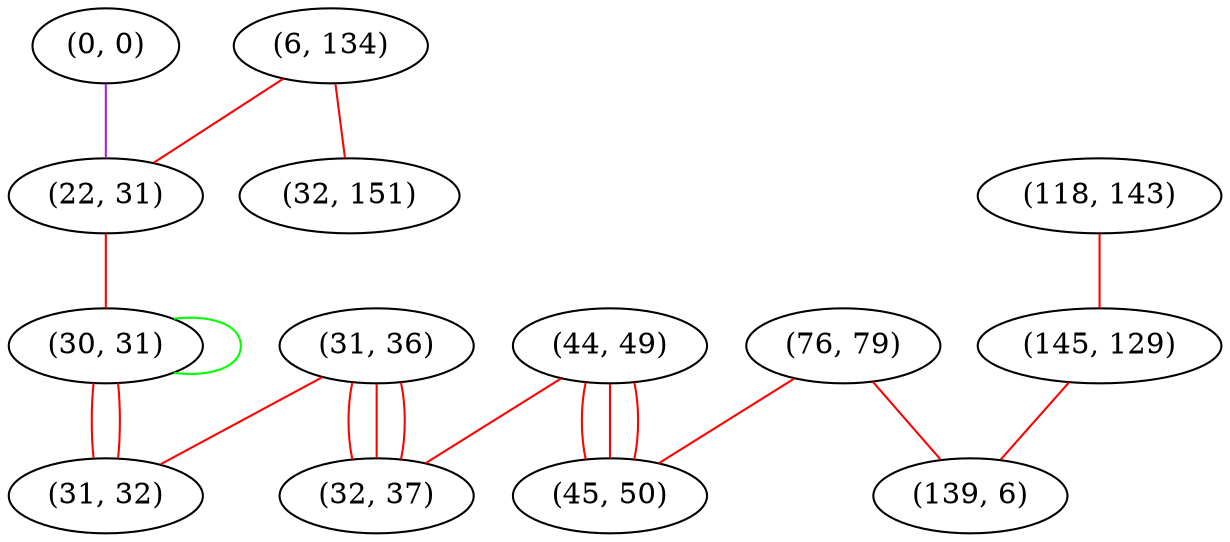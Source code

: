 graph "" {
"(76, 79)";
"(0, 0)";
"(6, 134)";
"(31, 36)";
"(22, 31)";
"(44, 49)";
"(118, 143)";
"(145, 129)";
"(30, 31)";
"(45, 50)";
"(32, 37)";
"(139, 6)";
"(31, 32)";
"(32, 151)";
"(76, 79)" -- "(45, 50)"  [color=red, key=0, weight=1];
"(76, 79)" -- "(139, 6)"  [color=red, key=0, weight=1];
"(0, 0)" -- "(22, 31)"  [color=purple, key=0, weight=4];
"(6, 134)" -- "(22, 31)"  [color=red, key=0, weight=1];
"(6, 134)" -- "(32, 151)"  [color=red, key=0, weight=1];
"(31, 36)" -- "(32, 37)"  [color=red, key=0, weight=1];
"(31, 36)" -- "(32, 37)"  [color=red, key=1, weight=1];
"(31, 36)" -- "(32, 37)"  [color=red, key=2, weight=1];
"(31, 36)" -- "(31, 32)"  [color=red, key=0, weight=1];
"(22, 31)" -- "(30, 31)"  [color=red, key=0, weight=1];
"(44, 49)" -- "(45, 50)"  [color=red, key=0, weight=1];
"(44, 49)" -- "(45, 50)"  [color=red, key=1, weight=1];
"(44, 49)" -- "(45, 50)"  [color=red, key=2, weight=1];
"(44, 49)" -- "(32, 37)"  [color=red, key=0, weight=1];
"(118, 143)" -- "(145, 129)"  [color=red, key=0, weight=1];
"(145, 129)" -- "(139, 6)"  [color=red, key=0, weight=1];
"(30, 31)" -- "(31, 32)"  [color=red, key=0, weight=1];
"(30, 31)" -- "(31, 32)"  [color=red, key=1, weight=1];
"(30, 31)" -- "(30, 31)"  [color=green, key=0, weight=2];
}
